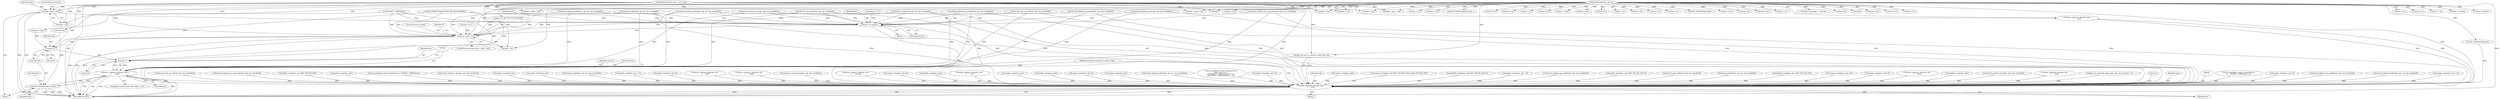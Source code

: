 digraph "0_tcpdump_af2cf04a9394c1a56227c2289ae8da262828294a@integer" {
"1002138" [label="(Call,tptr = pptr + len)"];
"1000128" [label="(MethodParameterIn,const u_char *pptr)"];
"1000129" [label="(MethodParameterIn,u_int len)"];
"1002149" [label="(Call,tptr += advance)"];
"1001710" [label="(Call,tptr < pptr + len)"];
"1002110" [label="(Call,tptr-3)"];
"1002130" [label="(Call,tptr-3)"];
"1002128" [label="(Call,print_unknown_data(ndo, tptr-3, \"\n\t    \", tlen))"];
"1002108" [label="(Call,ND_TCHECK2(*(tptr-3),tlen))"];
"1002940" [label="(Call,print_unknown_data(ndo, pptr, \"\n\t    \", len))"];
"1001722" [label="(Block,)"];
"1002110" [label="(Call,tptr-3)"];
"1001837" [label="(Call,decode_prefix6(ndo, tptr, len, buf, sizeof(buf)))"];
"1002113" [label="(Identifier,tlen)"];
"1002116" [label="(Identifier,ndo)"];
"1000568" [label="(Call,ipaddr_string(ndo, tptr))"];
"1002429" [label="(Call,tlen = len)"];
"1002397" [label="(Call,print_unknown_data(ndo, tptr, \"\n\t      \", 8))"];
"1000332" [label="(Call,ipaddr_string(ndo, tptr))"];
"1001981" [label="(Call,decode_clnp_prefix(ndo, tptr, buf, sizeof(buf)))"];
"1002535" [label="(Call,ipaddr_string(ndo, tptr))"];
"1000207" [label="(Call,tptr < pptr + len)"];
"1002238" [label="(Call,ipaddr_string(ndo, tptr+2))"];
"1002222" [label="(Call,ipaddr_string(ndo, tptr+4))"];
"1002129" [label="(Identifier,ndo)"];
"1001634" [label="(Call,print_unknown_data(ndo, tptr, \"\n\t    \", tlen))"];
"1002140" [label="(Call,pptr + len)"];
"1002571" [label="(Call,print_unknown_data(ndo, tptr, \"\n\t      \", tlen))"];
"1001313" [label="(Call,decode_rt_routing_info(ndo, tptr, buf, sizeof(buf)))"];
"1002131" [label="(Identifier,tptr)"];
"1002045" [label="(Call,decode_mdt_vpn_nlri(ndo, tptr, buf, sizeof(buf)))"];
"1002654" [label="(Call,print_unknown_data(ndo, tptr,\"\n\t      \", length))"];
"1001877" [label="(Call,decode_labeled_prefix6(ndo, tptr, len, buf, sizeof(buf)))"];
"1000129" [label="(MethodParameterIn,u_int len)"];
"1002501" [label="(Call,ipaddr_string(ndo, tptr+4))"];
"1002077" [label="(Call,decode_multicast_vpn(ndo, tptr, buf, sizeof(buf)))"];
"1000768" [label="(Call,ipaddr_string(ndo, tptr))"];
"1002132" [label="(Literal,3)"];
"1000472" [label="(Call,len % 4)"];
"1001241" [label="(Call,decode_labeled_prefix4(ndo, tptr, len, buf, sizeof(buf)))"];
"1002892" [label="(Call,len > 12)"];
"1000259" [label="(Call,as_printf(ndo, astostr, sizeof(astostr),\n\t\t\t\tas_size == 2 ?\n\t\t\t\tEXTRACT_16BITS(&tptr[2 + i]) :\n\t\t\t\tEXTRACT_32BITS(&tptr[2 + i])))"];
"1002303" [label="(Call,ipaddr_string(ndo, tptr+2))"];
"1002941" [label="(Identifier,ndo)"];
"1002692" [label="(Call,len -=4)"];
"1002921" [label="(Call,print_unknown_data(ndo, pptr, \"\n\t    \", len))"];
"1001949" [label="(Call,decode_labeled_vpn_l2(ndo, tptr, buf, sizeof(buf)))"];
"1000146" [label="(Call,tlen=len)"];
"1002149" [label="(Call,tptr += advance)"];
"1000377" [label="(Call,len != 8)"];
"1002518" [label="(Call,ipaddr_string(ndo, tptr))"];
"1001699" [label="(Call,len == BGP_MP_NLRI_MINSIZE)"];
"1002851" [label="(Call,len % 12)"];
"1002145" [label="(Call,advance < 0)"];
"1002905" [label="(Call,ND_TCHECK2(*pptr,len))"];
"1002136" [label="(Identifier,advance)"];
"1002848" [label="(Call,len == 0)"];
"1002109" [label="(Call,*(tptr-3))"];
"1002940" [label="(Call,print_unknown_data(ndo, pptr, \"\n\t    \", len))"];
"1002950" [label="(MethodReturn,RET)"];
"1002673" [label="(Call,len < 4)"];
"1001725" [label="(Call,decode_prefix4(ndo, tptr, len, buf, sizeof(buf)))"];
"1001019" [label="(Call,isonsap_string(ndo, tptr+BGP_VPN_RD_LEN,tlen-BGP_VPN_RD_LEN))"];
"1002581" [label="(Call,tlen = len)"];
"1000128" [label="(MethodParameterIn,const u_char *pptr)"];
"1000313" [label="(Call,len != 4)"];
"1002130" [label="(Call,tptr-3)"];
"1001077" [label="(Call,ip6addr_string(ndo, tptr+BGP_VPN_RD_LEN+3))"];
"1002128" [label="(Call,print_unknown_data(ndo, tptr-3, \"\n\t    \", tlen))"];
"1002928" [label="(Call,ndo->ndo_vflag > 1 && len)"];
"1000429" [label="(Call,ipaddr_string(ndo, tptr + 4))"];
"1001281" [label="(Call,decode_labeled_vpn_prefix4(ndo, tptr, buf, sizeof(buf)))"];
"1001711" [label="(Identifier,tptr)"];
"1001917" [label="(Call,decode_labeled_vpn_prefix6(ndo, tptr, buf, sizeof(buf)))"];
"1000143" [label="(Call,tptr = pptr)"];
"1002155" [label="(Call,len % 8)"];
"1001048" [label="(Call,ipaddr_string(ndo, tptr+BGP_VPN_RD_LEN+4))"];
"1001553" [label="(Call,decode_clnp_prefix(ndo, tptr, buf, sizeof(buf)))"];
"1001706" [label="(Call,tptr += 3)"];
"1001201" [label="(Call,decode_prefix4(ndo, tptr, len, buf, sizeof(buf)))"];
"1002111" [label="(Identifier,tptr)"];
"1000910" [label="(Call,ip6addr_string(ndo, tptr+BGP_VPN_RD_LEN))"];
"1001666" [label="(Call,EXTRACT_16BITS(tptr))"];
"1000191" [label="(Call,!len)"];
"1000392" [label="(Call,len == 6)"];
"1000978" [label="(Call,isonsap_string(ndo, tptr, tlen))"];
"1002133" [label="(Literal,\"\n\t    \")"];
"1002139" [label="(Identifier,tptr)"];
"1001715" [label="(Block,)"];
"1001188" [label="(Call,pptr + len)"];
"1001710" [label="(Call,tptr < pptr + len)"];
"1002317" [label="(Call,ipaddr_string(ndo, tptr+2))"];
"1002138" [label="(Call,tptr = pptr + len)"];
"1002150" [label="(Identifier,tptr)"];
"1002112" [label="(Literal,3)"];
"1000126" [label="(MethodParameterIn,netdissect_options *ndo)"];
"1000683" [label="(Call,print_unknown_data(ndo, tptr, \"\n\t    \", tlen))"];
"1000363" [label="(Call,len != 0)"];
"1002143" [label="(ControlStructure,break;)"];
"1002152" [label="(ControlStructure,break;)"];
"1000862" [label="(Call,ip6addr_string(ndo, tptr))"];
"1000154" [label="(Call,len != 1)"];
"1002936" [label="(Call,ND_TCHECK2(*pptr,len))"];
"1001521" [label="(Call,decode_labeled_vpn_l2(ndo, tptr, buf, sizeof(buf)))"];
"1000339" [label="(Call,len != 4)"];
"1001111" [label="(Call,print_unknown_data(ndo, tptr, \"\n\t    \", tlen))"];
"1002828" [label="(Call,bgp_attr_print(ndo, atype, tptr, alen, attr_set_level + 1))"];
"1000549" [label="(Call,len != 4)"];
"1002946" [label="(Literal,1)"];
"1002900" [label="(Call,len -= 12)"];
"1000201" [label="(Call,bgp_attr_get_as_size(ndo, atype, pptr, len))"];
"1001712" [label="(Call,pptr + len)"];
"1002750" [label="(Call,len -= alenlen)"];
"1002738" [label="(Call,len < alenlen)"];
"1002108" [label="(Call,ND_TCHECK2(*(tptr-3),tlen))"];
"1002865" [label="(Call,len > 0)"];
"1002942" [label="(Identifier,pptr)"];
"1002943" [label="(Literal,\"\n\t    \")"];
"1002256" [label="(Call,as_printf(ndo, astostr, sizeof(astostr),\n\t\t\t    EXTRACT_32BITS(tptr+2)))"];
"1001644" [label="(Call,pptr + len)"];
"1002134" [label="(Identifier,tlen)"];
"1001642" [label="(Call,tptr = pptr + len)"];
"1002480" [label="(Call,ipaddr_string(ndo, tptr+4))"];
"1001489" [label="(Call,decode_labeled_vpn_prefix6(ndo, tptr, buf, sizeof(buf)))"];
"1002013" [label="(Call,decode_labeled_vpn_clnp_prefix(ndo, tptr, buf, sizeof(buf)))"];
"1002724" [label="(Call,len -= 2)"];
"1001449" [label="(Call,decode_labeled_prefix6(ndo, tptr, len, buf, sizeof(buf)))"];
"1002151" [label="(Identifier,advance)"];
"1000437" [label="(Call,len != 8)"];
"1002122" [label="(ControlStructure,if (ndo->ndo_vflag <= 1))"];
"1002944" [label="(Identifier,len)"];
"1000464" [label="(Call,ipaddr_string(ndo, tptr + 4))"];
"1000386" [label="(Call,ND_TCHECK2(tptr[0], len))"];
"1001765" [label="(Call,decode_labeled_prefix4(ndo, tptr, len, buf, sizeof(buf)))"];
"1001377" [label="(Call,decode_mdt_vpn_nlri(ndo, tptr, buf, sizeof(buf)))"];
"1001805" [label="(Call,decode_labeled_vpn_prefix4(ndo, tptr, buf, sizeof(buf)))"];
"1001585" [label="(Call,decode_labeled_vpn_clnp_prefix(ndo, tptr, buf, sizeof(buf)))"];
"1000209" [label="(Call,pptr + len)"];
"1002935" [label="(Block,)"];
"1001719" [label="(Identifier,af)"];
"1000181" [label="(Call,len % 2)"];
"1001186" [label="(Call,tptr < pptr + len)"];
"1000816" [label="(Call,ipaddr_string(ndo, tptr+BGP_VPN_RD_LEN))"];
"1000956" [label="(Call,ipaddr_string(ndo, tptr))"];
"1000374" [label="(Call,len != 6)"];
"1002707" [label="(Call,len < 2)"];
"1002682" [label="(Call,as_printf(ndo, astostr, sizeof(astostr), EXTRACT_32BITS(tptr)))"];
"1001345" [label="(Call,decode_multicast_vpn(ndo, tptr, buf, sizeof(buf)))"];
"1002555" [label="(Call,ipaddr_string(ndo, tptr))"];
"1000599" [label="(Call,ipaddr_string(ndo, tptr))"];
"1001709" [label="(ControlStructure,while (tptr < pptr + len))"];
"1000574" [label="(Call,len % 4)"];
"1001409" [label="(Call,decode_prefix6(ndo, tptr, len, buf, sizeof(buf)))"];
"1001659" [label="(Call,ND_TCHECK2(tptr[0], BGP_MP_NLRI_MINSIZE))"];
"1000409" [label="(Call,ipaddr_string(ndo, tptr + 2))"];
"1002841" [label="(Call,len -= alen)"];
"1002138" -> "1001722"  [label="AST: "];
"1002138" -> "1002140"  [label="CFG: "];
"1002139" -> "1002138"  [label="AST: "];
"1002140" -> "1002138"  [label="AST: "];
"1002143" -> "1002138"  [label="CFG: "];
"1002138" -> "1002950"  [label="DDG: "];
"1002138" -> "1002950"  [label="DDG: "];
"1000128" -> "1002138"  [label="DDG: "];
"1000129" -> "1002138"  [label="DDG: "];
"1002138" -> "1002149"  [label="DDG: "];
"1000128" -> "1000125"  [label="AST: "];
"1000128" -> "1002950"  [label="DDG: "];
"1000128" -> "1000143"  [label="DDG: "];
"1000128" -> "1000201"  [label="DDG: "];
"1000128" -> "1000207"  [label="DDG: "];
"1000128" -> "1000209"  [label="DDG: "];
"1000128" -> "1001186"  [label="DDG: "];
"1000128" -> "1001188"  [label="DDG: "];
"1000128" -> "1001642"  [label="DDG: "];
"1000128" -> "1001644"  [label="DDG: "];
"1000128" -> "1001710"  [label="DDG: "];
"1000128" -> "1001712"  [label="DDG: "];
"1000128" -> "1002140"  [label="DDG: "];
"1000128" -> "1002921"  [label="DDG: "];
"1000128" -> "1002940"  [label="DDG: "];
"1000129" -> "1000125"  [label="AST: "];
"1000129" -> "1002950"  [label="DDG: "];
"1000129" -> "1000146"  [label="DDG: "];
"1000129" -> "1000154"  [label="DDG: "];
"1000129" -> "1000181"  [label="DDG: "];
"1000129" -> "1000191"  [label="DDG: "];
"1000129" -> "1000201"  [label="DDG: "];
"1000129" -> "1000207"  [label="DDG: "];
"1000129" -> "1000209"  [label="DDG: "];
"1000129" -> "1000313"  [label="DDG: "];
"1000129" -> "1000339"  [label="DDG: "];
"1000129" -> "1000363"  [label="DDG: "];
"1000129" -> "1000374"  [label="DDG: "];
"1000129" -> "1000377"  [label="DDG: "];
"1000129" -> "1000386"  [label="DDG: "];
"1000129" -> "1000392"  [label="DDG: "];
"1000129" -> "1000437"  [label="DDG: "];
"1000129" -> "1000472"  [label="DDG: "];
"1000129" -> "1000549"  [label="DDG: "];
"1000129" -> "1000574"  [label="DDG: "];
"1000129" -> "1001186"  [label="DDG: "];
"1000129" -> "1001188"  [label="DDG: "];
"1000129" -> "1001642"  [label="DDG: "];
"1000129" -> "1001644"  [label="DDG: "];
"1000129" -> "1001699"  [label="DDG: "];
"1000129" -> "1001710"  [label="DDG: "];
"1000129" -> "1001712"  [label="DDG: "];
"1000129" -> "1002140"  [label="DDG: "];
"1000129" -> "1002155"  [label="DDG: "];
"1000129" -> "1002429"  [label="DDG: "];
"1000129" -> "1002581"  [label="DDG: "];
"1000129" -> "1002673"  [label="DDG: "];
"1000129" -> "1002692"  [label="DDG: "];
"1000129" -> "1002707"  [label="DDG: "];
"1000129" -> "1002724"  [label="DDG: "];
"1000129" -> "1002738"  [label="DDG: "];
"1000129" -> "1002750"  [label="DDG: "];
"1000129" -> "1002841"  [label="DDG: "];
"1000129" -> "1002848"  [label="DDG: "];
"1000129" -> "1002851"  [label="DDG: "];
"1000129" -> "1002865"  [label="DDG: "];
"1000129" -> "1002892"  [label="DDG: "];
"1000129" -> "1002900"  [label="DDG: "];
"1000129" -> "1002905"  [label="DDG: "];
"1000129" -> "1002921"  [label="DDG: "];
"1000129" -> "1002928"  [label="DDG: "];
"1000129" -> "1002936"  [label="DDG: "];
"1000129" -> "1002940"  [label="DDG: "];
"1002149" -> "1001715"  [label="AST: "];
"1002149" -> "1002151"  [label="CFG: "];
"1002150" -> "1002149"  [label="AST: "];
"1002151" -> "1002149"  [label="AST: "];
"1001711" -> "1002149"  [label="CFG: "];
"1002149" -> "1002950"  [label="DDG: "];
"1002149" -> "1001710"  [label="DDG: "];
"1002145" -> "1002149"  [label="DDG: "];
"1001765" -> "1002149"  [label="DDG: "];
"1002077" -> "1002149"  [label="DDG: "];
"1001725" -> "1002149"  [label="DDG: "];
"1001877" -> "1002149"  [label="DDG: "];
"1002045" -> "1002149"  [label="DDG: "];
"1001805" -> "1002149"  [label="DDG: "];
"1001949" -> "1002149"  [label="DDG: "];
"1001837" -> "1002149"  [label="DDG: "];
"1002013" -> "1002149"  [label="DDG: "];
"1001981" -> "1002149"  [label="DDG: "];
"1001659" -> "1002149"  [label="DDG: "];
"1001917" -> "1002149"  [label="DDG: "];
"1001666" -> "1002149"  [label="DDG: "];
"1001710" -> "1001709"  [label="AST: "];
"1001710" -> "1001712"  [label="CFG: "];
"1001711" -> "1001710"  [label="AST: "];
"1001712" -> "1001710"  [label="AST: "];
"1001719" -> "1001710"  [label="CFG: "];
"1002152" -> "1001710"  [label="CFG: "];
"1001710" -> "1002950"  [label="DDG: "];
"1001710" -> "1002950"  [label="DDG: "];
"1001710" -> "1002950"  [label="DDG: "];
"1001659" -> "1001710"  [label="DDG: "];
"1001706" -> "1001710"  [label="DDG: "];
"1001666" -> "1001710"  [label="DDG: "];
"1001699" -> "1001710"  [label="DDG: "];
"1001725" -> "1001710"  [label="DDG: "];
"1001837" -> "1001710"  [label="DDG: "];
"1001765" -> "1001710"  [label="DDG: "];
"1001877" -> "1001710"  [label="DDG: "];
"1001710" -> "1002110"  [label="DDG: "];
"1002110" -> "1002109"  [label="AST: "];
"1002110" -> "1002112"  [label="CFG: "];
"1002111" -> "1002110"  [label="AST: "];
"1002112" -> "1002110"  [label="AST: "];
"1002109" -> "1002110"  [label="CFG: "];
"1001659" -> "1002110"  [label="DDG: "];
"1000143" -> "1002110"  [label="DDG: "];
"1001666" -> "1002110"  [label="DDG: "];
"1002110" -> "1002130"  [label="DDG: "];
"1002130" -> "1002128"  [label="AST: "];
"1002130" -> "1002132"  [label="CFG: "];
"1002131" -> "1002130"  [label="AST: "];
"1002132" -> "1002130"  [label="AST: "];
"1002133" -> "1002130"  [label="CFG: "];
"1002130" -> "1002128"  [label="DDG: "];
"1002130" -> "1002128"  [label="DDG: "];
"1001659" -> "1002130"  [label="DDG: "];
"1001666" -> "1002130"  [label="DDG: "];
"1002128" -> "1002122"  [label="AST: "];
"1002128" -> "1002134"  [label="CFG: "];
"1002129" -> "1002128"  [label="AST: "];
"1002133" -> "1002128"  [label="AST: "];
"1002134" -> "1002128"  [label="AST: "];
"1002136" -> "1002128"  [label="CFG: "];
"1002128" -> "1002950"  [label="DDG: "];
"1002128" -> "1002950"  [label="DDG: "];
"1002128" -> "1002950"  [label="DDG: "];
"1002128" -> "1002950"  [label="DDG: "];
"1002128" -> "1002108"  [label="DDG: "];
"1001725" -> "1002128"  [label="DDG: "];
"1002045" -> "1002128"  [label="DDG: "];
"1001917" -> "1002128"  [label="DDG: "];
"1002077" -> "1002128"  [label="DDG: "];
"1001837" -> "1002128"  [label="DDG: "];
"1002013" -> "1002128"  [label="DDG: "];
"1001805" -> "1002128"  [label="DDG: "];
"1001877" -> "1002128"  [label="DDG: "];
"1001765" -> "1002128"  [label="DDG: "];
"1001949" -> "1002128"  [label="DDG: "];
"1001981" -> "1002128"  [label="DDG: "];
"1000126" -> "1002128"  [label="DDG: "];
"1002108" -> "1002128"  [label="DDG: "];
"1002128" -> "1002940"  [label="DDG: "];
"1002108" -> "1001722"  [label="AST: "];
"1002108" -> "1002113"  [label="CFG: "];
"1002109" -> "1002108"  [label="AST: "];
"1002113" -> "1002108"  [label="AST: "];
"1002116" -> "1002108"  [label="CFG: "];
"1002108" -> "1002950"  [label="DDG: "];
"1002108" -> "1002950"  [label="DDG: "];
"1002108" -> "1002950"  [label="DDG: "];
"1000146" -> "1002108"  [label="DDG: "];
"1002940" -> "1002935"  [label="AST: "];
"1002940" -> "1002944"  [label="CFG: "];
"1002941" -> "1002940"  [label="AST: "];
"1002942" -> "1002940"  [label="AST: "];
"1002943" -> "1002940"  [label="AST: "];
"1002944" -> "1002940"  [label="AST: "];
"1002946" -> "1002940"  [label="CFG: "];
"1002940" -> "1002950"  [label="DDG: "];
"1002940" -> "1002950"  [label="DDG: "];
"1002940" -> "1002950"  [label="DDG: "];
"1002940" -> "1002950"  [label="DDG: "];
"1002828" -> "1002940"  [label="DDG: "];
"1001837" -> "1002940"  [label="DDG: "];
"1001019" -> "1002940"  [label="DDG: "];
"1002397" -> "1002940"  [label="DDG: "];
"1002501" -> "1002940"  [label="DDG: "];
"1001877" -> "1002940"  [label="DDG: "];
"1002518" -> "1002940"  [label="DDG: "];
"1000259" -> "1002940"  [label="DDG: "];
"1001048" -> "1002940"  [label="DDG: "];
"1001725" -> "1002940"  [label="DDG: "];
"1000683" -> "1002940"  [label="DDG: "];
"1000332" -> "1002940"  [label="DDG: "];
"1002222" -> "1002940"  [label="DDG: "];
"1001765" -> "1002940"  [label="DDG: "];
"1001949" -> "1002940"  [label="DDG: "];
"1001981" -> "1002940"  [label="DDG: "];
"1000568" -> "1002940"  [label="DDG: "];
"1002045" -> "1002940"  [label="DDG: "];
"1000464" -> "1002940"  [label="DDG: "];
"1000910" -> "1002940"  [label="DDG: "];
"1001917" -> "1002940"  [label="DDG: "];
"1002256" -> "1002940"  [label="DDG: "];
"1001409" -> "1002940"  [label="DDG: "];
"1002317" -> "1002940"  [label="DDG: "];
"1001521" -> "1002940"  [label="DDG: "];
"1002682" -> "1002940"  [label="DDG: "];
"1000816" -> "1002940"  [label="DDG: "];
"1000978" -> "1002940"  [label="DDG: "];
"1000768" -> "1002940"  [label="DDG: "];
"1001077" -> "1002940"  [label="DDG: "];
"1001201" -> "1002940"  [label="DDG: "];
"1002077" -> "1002940"  [label="DDG: "];
"1000956" -> "1002940"  [label="DDG: "];
"1000599" -> "1002940"  [label="DDG: "];
"1002555" -> "1002940"  [label="DDG: "];
"1001553" -> "1002940"  [label="DDG: "];
"1002571" -> "1002940"  [label="DDG: "];
"1002238" -> "1002940"  [label="DDG: "];
"1001345" -> "1002940"  [label="DDG: "];
"1001634" -> "1002940"  [label="DDG: "];
"1000409" -> "1002940"  [label="DDG: "];
"1002654" -> "1002940"  [label="DDG: "];
"1002013" -> "1002940"  [label="DDG: "];
"1001241" -> "1002940"  [label="DDG: "];
"1001281" -> "1002940"  [label="DDG: "];
"1000862" -> "1002940"  [label="DDG: "];
"1002535" -> "1002940"  [label="DDG: "];
"1001805" -> "1002940"  [label="DDG: "];
"1001449" -> "1002940"  [label="DDG: "];
"1002480" -> "1002940"  [label="DDG: "];
"1002921" -> "1002940"  [label="DDG: "];
"1002921" -> "1002940"  [label="DDG: "];
"1001585" -> "1002940"  [label="DDG: "];
"1001313" -> "1002940"  [label="DDG: "];
"1000429" -> "1002940"  [label="DDG: "];
"1001489" -> "1002940"  [label="DDG: "];
"1001377" -> "1002940"  [label="DDG: "];
"1001111" -> "1002940"  [label="DDG: "];
"1000201" -> "1002940"  [label="DDG: "];
"1000201" -> "1002940"  [label="DDG: "];
"1002303" -> "1002940"  [label="DDG: "];
"1000126" -> "1002940"  [label="DDG: "];
"1002936" -> "1002940"  [label="DDG: "];
}
